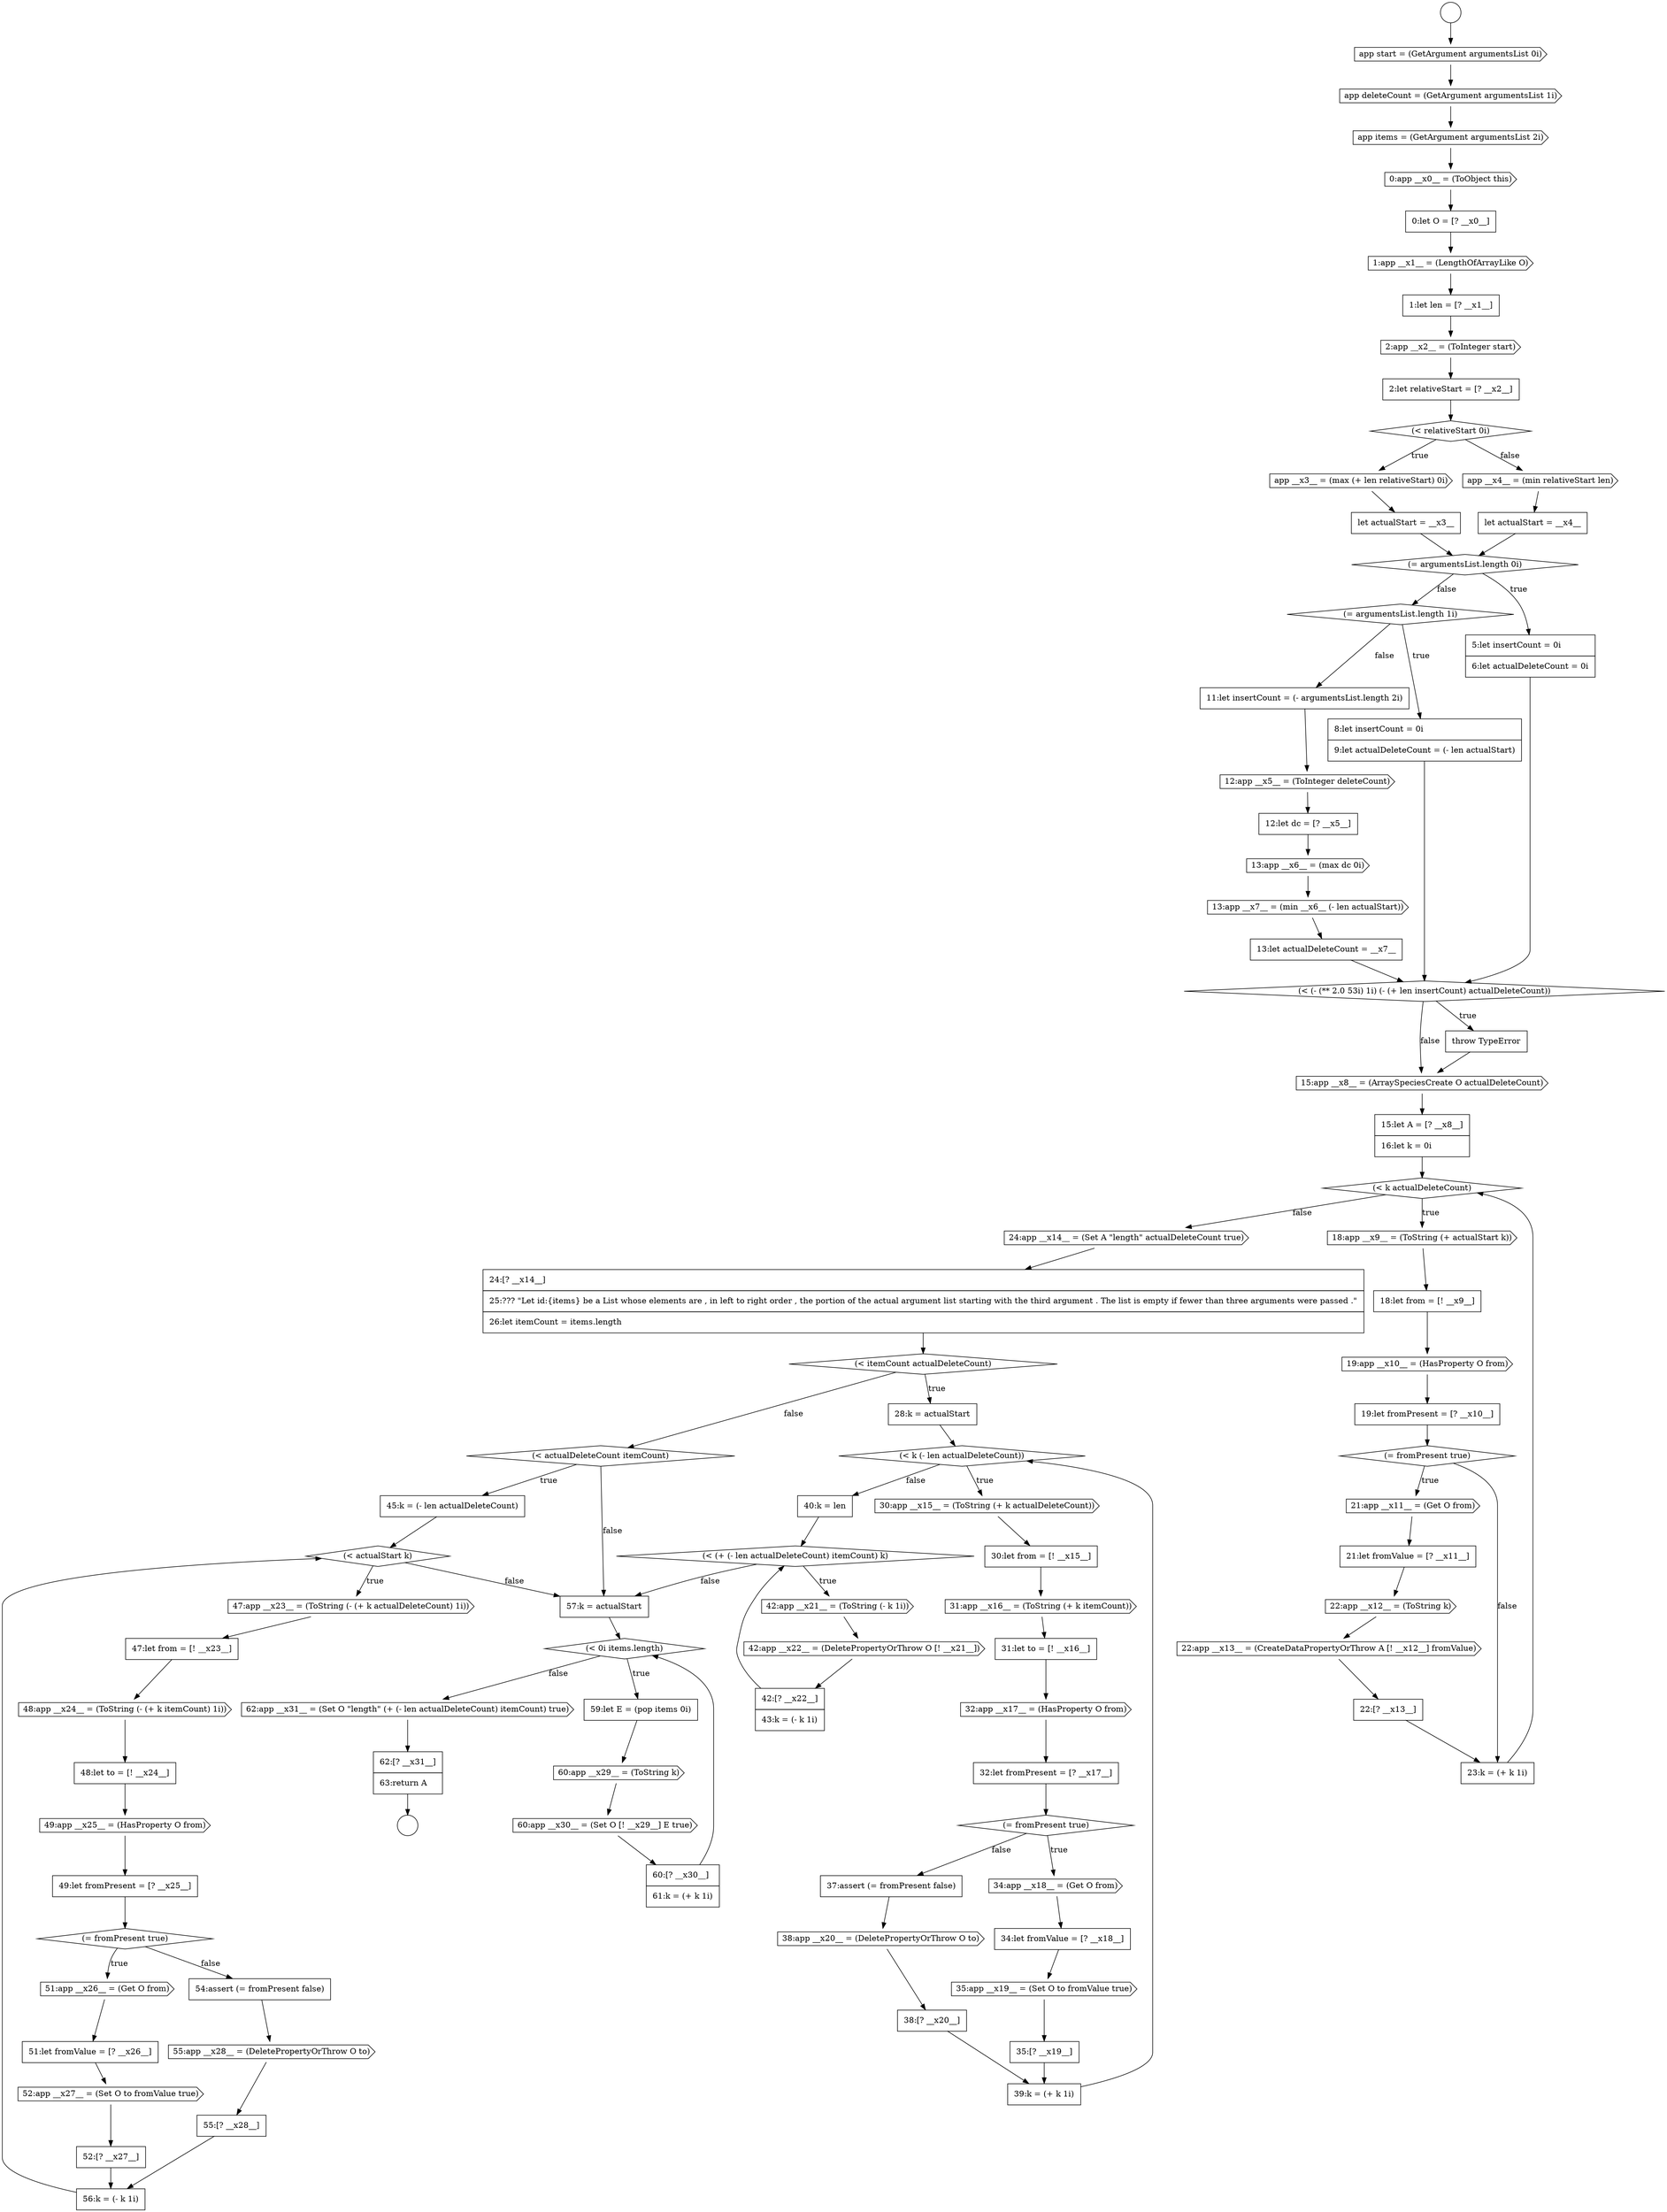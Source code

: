 digraph {
  node16623 [shape=none, margin=0, label=<<font color="black">
    <table border="0" cellborder="1" cellspacing="0" cellpadding="10">
      <tr><td align="left">62:[? __x31__]</td></tr>
      <tr><td align="left">63:return A</td></tr>
    </table>
  </font>> color="black" fillcolor="white" style=filled]
  node16560 [shape=none, margin=0, label=<<font color="black">
    <table border="0" cellborder="1" cellspacing="0" cellpadding="10">
      <tr><td align="left">15:let A = [? __x8__]</td></tr>
      <tr><td align="left">16:let k = 0i</td></tr>
    </table>
  </font>> color="black" fillcolor="white" style=filled]
  node16605 [shape=cds, label=<<font color="black">49:app __x25__ = (HasProperty O from)</font>> color="black" fillcolor="white" style=filled]
  node16553 [shape=none, margin=0, label=<<font color="black">
    <table border="0" cellborder="1" cellspacing="0" cellpadding="10">
      <tr><td align="left">12:let dc = [? __x5__]</td></tr>
    </table>
  </font>> color="black" fillcolor="white" style=filled]
  node16598 [shape=diamond, label=<<font color="black">(&lt; actualDeleteCount itemCount)</font>> color="black" fillcolor="white" style=filled]
  node16576 [shape=none, margin=0, label=<<font color="black">
    <table border="0" cellborder="1" cellspacing="0" cellpadding="10">
      <tr><td align="left">28:k = actualStart</td></tr>
    </table>
  </font>> color="black" fillcolor="white" style=filled]
  node16604 [shape=none, margin=0, label=<<font color="black">
    <table border="0" cellborder="1" cellspacing="0" cellpadding="10">
      <tr><td align="left">48:let to = [! __x24__]</td></tr>
    </table>
  </font>> color="black" fillcolor="white" style=filled]
  node16591 [shape=none, margin=0, label=<<font color="black">
    <table border="0" cellborder="1" cellspacing="0" cellpadding="10">
      <tr><td align="left">38:[? __x20__]</td></tr>
    </table>
  </font>> color="black" fillcolor="white" style=filled]
  node16533 [shape=cds, label=<<font color="black">app start = (GetArgument argumentsList 0i)</font>> color="black" fillcolor="white" style=filled]
  node16559 [shape=cds, label=<<font color="black">15:app __x8__ = (ArraySpeciesCreate O actualDeleteCount)</font>> color="black" fillcolor="white" style=filled]
  node16619 [shape=cds, label=<<font color="black">60:app __x29__ = (ToString k)</font>> color="black" fillcolor="white" style=filled]
  node16566 [shape=diamond, label=<<font color="black">(= fromPresent true)</font>> color="black" fillcolor="white" style=filled]
  node16581 [shape=none, margin=0, label=<<font color="black">
    <table border="0" cellborder="1" cellspacing="0" cellpadding="10">
      <tr><td align="left">31:let to = [! __x16__]</td></tr>
    </table>
  </font>> color="black" fillcolor="white" style=filled]
  node16587 [shape=cds, label=<<font color="black">35:app __x19__ = (Set O to fromValue true)</font>> color="black" fillcolor="white" style=filled]
  node16555 [shape=cds, label=<<font color="black">13:app __x7__ = (min __x6__ (- len actualStart))</font>> color="black" fillcolor="white" style=filled]
  node16572 [shape=none, margin=0, label=<<font color="black">
    <table border="0" cellborder="1" cellspacing="0" cellpadding="10">
      <tr><td align="left">23:k = (+ k 1i)</td></tr>
    </table>
  </font>> color="black" fillcolor="white" style=filled]
  node16613 [shape=cds, label=<<font color="black">55:app __x28__ = (DeletePropertyOrThrow O to)</font>> color="black" fillcolor="white" style=filled]
  node16552 [shape=cds, label=<<font color="black">12:app __x5__ = (ToInteger deleteCount)</font>> color="black" fillcolor="white" style=filled]
  node16609 [shape=none, margin=0, label=<<font color="black">
    <table border="0" cellborder="1" cellspacing="0" cellpadding="10">
      <tr><td align="left">51:let fromValue = [? __x26__]</td></tr>
    </table>
  </font>> color="black" fillcolor="white" style=filled]
  node16540 [shape=cds, label=<<font color="black">2:app __x2__ = (ToInteger start)</font>> color="black" fillcolor="white" style=filled]
  node16584 [shape=diamond, label=<<font color="black">(= fromPresent true)</font>> color="black" fillcolor="white" style=filled]
  node16545 [shape=cds, label=<<font color="black">app __x4__ = (min relativeStart len)</font>> color="black" fillcolor="white" style=filled]
  node16534 [shape=cds, label=<<font color="black">app deleteCount = (GetArgument argumentsList 1i)</font>> color="black" fillcolor="white" style=filled]
  node16608 [shape=cds, label=<<font color="black">51:app __x26__ = (Get O from)</font>> color="black" fillcolor="white" style=filled]
  node16544 [shape=none, margin=0, label=<<font color="black">
    <table border="0" cellborder="1" cellspacing="0" cellpadding="10">
      <tr><td align="left">let actualStart = __x3__</td></tr>
    </table>
  </font>> color="black" fillcolor="white" style=filled]
  node16562 [shape=cds, label=<<font color="black">18:app __x9__ = (ToString (+ actualStart k))</font>> color="black" fillcolor="white" style=filled]
  node16577 [shape=diamond, label=<<font color="black">(&lt; k (- len actualDeleteCount))</font>> color="black" fillcolor="white" style=filled]
  node16594 [shape=diamond, label=<<font color="black">(&lt; (+ (- len actualDeleteCount) itemCount) k)</font>> color="black" fillcolor="white" style=filled]
  node16565 [shape=none, margin=0, label=<<font color="black">
    <table border="0" cellborder="1" cellspacing="0" cellpadding="10">
      <tr><td align="left">19:let fromPresent = [? __x10__]</td></tr>
    </table>
  </font>> color="black" fillcolor="white" style=filled]
  node16592 [shape=none, margin=0, label=<<font color="black">
    <table border="0" cellborder="1" cellspacing="0" cellpadding="10">
      <tr><td align="left">39:k = (+ k 1i)</td></tr>
    </table>
  </font>> color="black" fillcolor="white" style=filled]
  node16597 [shape=none, margin=0, label=<<font color="black">
    <table border="0" cellborder="1" cellspacing="0" cellpadding="10">
      <tr><td align="left">42:[? __x22__]</td></tr>
      <tr><td align="left">43:k = (- k 1i)</td></tr>
    </table>
  </font>> color="black" fillcolor="white" style=filled]
  node16616 [shape=none, margin=0, label=<<font color="black">
    <table border="0" cellborder="1" cellspacing="0" cellpadding="10">
      <tr><td align="left">57:k = actualStart</td></tr>
    </table>
  </font>> color="black" fillcolor="white" style=filled]
  node16556 [shape=none, margin=0, label=<<font color="black">
    <table border="0" cellborder="1" cellspacing="0" cellpadding="10">
      <tr><td align="left">13:let actualDeleteCount = __x7__</td></tr>
    </table>
  </font>> color="black" fillcolor="white" style=filled]
  node16536 [shape=cds, label=<<font color="black">0:app __x0__ = (ToObject this)</font>> color="black" fillcolor="white" style=filled]
  node16569 [shape=cds, label=<<font color="black">22:app __x12__ = (ToString k)</font>> color="black" fillcolor="white" style=filled]
  node16601 [shape=cds, label=<<font color="black">47:app __x23__ = (ToString (- (+ k actualDeleteCount) 1i))</font>> color="black" fillcolor="white" style=filled]
  node16588 [shape=none, margin=0, label=<<font color="black">
    <table border="0" cellborder="1" cellspacing="0" cellpadding="10">
      <tr><td align="left">35:[? __x19__]</td></tr>
    </table>
  </font>> color="black" fillcolor="white" style=filled]
  node16620 [shape=cds, label=<<font color="black">60:app __x30__ = (Set O [! __x29__] E true)</font>> color="black" fillcolor="white" style=filled]
  node16568 [shape=none, margin=0, label=<<font color="black">
    <table border="0" cellborder="1" cellspacing="0" cellpadding="10">
      <tr><td align="left">21:let fromValue = [? __x11__]</td></tr>
    </table>
  </font>> color="black" fillcolor="white" style=filled]
  node16541 [shape=none, margin=0, label=<<font color="black">
    <table border="0" cellborder="1" cellspacing="0" cellpadding="10">
      <tr><td align="left">2:let relativeStart = [? __x2__]</td></tr>
    </table>
  </font>> color="black" fillcolor="white" style=filled]
  node16583 [shape=none, margin=0, label=<<font color="black">
    <table border="0" cellborder="1" cellspacing="0" cellpadding="10">
      <tr><td align="left">32:let fromPresent = [? __x17__]</td></tr>
    </table>
  </font>> color="black" fillcolor="white" style=filled]
  node16551 [shape=none, margin=0, label=<<font color="black">
    <table border="0" cellborder="1" cellspacing="0" cellpadding="10">
      <tr><td align="left">11:let insertCount = (- argumentsList.length 2i)</td></tr>
    </table>
  </font>> color="black" fillcolor="white" style=filled]
  node16573 [shape=cds, label=<<font color="black">24:app __x14__ = (Set A &quot;length&quot; actualDeleteCount true)</font>> color="black" fillcolor="white" style=filled]
  node16561 [shape=diamond, label=<<font color="black">(&lt; k actualDeleteCount)</font>> color="black" fillcolor="white" style=filled]
  node16548 [shape=none, margin=0, label=<<font color="black">
    <table border="0" cellborder="1" cellspacing="0" cellpadding="10">
      <tr><td align="left">5:let insertCount = 0i</td></tr>
      <tr><td align="left">6:let actualDeleteCount = 0i</td></tr>
    </table>
  </font>> color="black" fillcolor="white" style=filled]
  node16537 [shape=none, margin=0, label=<<font color="black">
    <table border="0" cellborder="1" cellspacing="0" cellpadding="10">
      <tr><td align="left">0:let O = [? __x0__]</td></tr>
    </table>
  </font>> color="black" fillcolor="white" style=filled]
  node16593 [shape=none, margin=0, label=<<font color="black">
    <table border="0" cellborder="1" cellspacing="0" cellpadding="10">
      <tr><td align="left">40:k = len</td></tr>
    </table>
  </font>> color="black" fillcolor="white" style=filled]
  node16612 [shape=none, margin=0, label=<<font color="black">
    <table border="0" cellborder="1" cellspacing="0" cellpadding="10">
      <tr><td align="left">54:assert (= fromPresent false)</td></tr>
    </table>
  </font>> color="black" fillcolor="white" style=filled]
  node16580 [shape=cds, label=<<font color="black">31:app __x16__ = (ToString (+ k itemCount))</font>> color="black" fillcolor="white" style=filled]
  node16615 [shape=none, margin=0, label=<<font color="black">
    <table border="0" cellborder="1" cellspacing="0" cellpadding="10">
      <tr><td align="left">56:k = (- k 1i)</td></tr>
    </table>
  </font>> color="black" fillcolor="white" style=filled]
  node16617 [shape=diamond, label=<<font color="black">(&lt; 0i items.length)</font>> color="black" fillcolor="white" style=filled]
  node16532 [shape=circle label=" " color="black" fillcolor="white" style=filled]
  node16542 [shape=diamond, label=<<font color="black">(&lt; relativeStart 0i)</font>> color="black" fillcolor="white" style=filled]
  node16600 [shape=diamond, label=<<font color="black">(&lt; actualStart k)</font>> color="black" fillcolor="white" style=filled]
  node16535 [shape=cds, label=<<font color="black">app items = (GetArgument argumentsList 2i)</font>> color="black" fillcolor="white" style=filled]
  node16570 [shape=cds, label=<<font color="black">22:app __x13__ = (CreateDataPropertyOrThrow A [! __x12__] fromValue)</font>> color="black" fillcolor="white" style=filled]
  node16602 [shape=none, margin=0, label=<<font color="black">
    <table border="0" cellborder="1" cellspacing="0" cellpadding="10">
      <tr><td align="left">47:let from = [! __x23__]</td></tr>
    </table>
  </font>> color="black" fillcolor="white" style=filled]
  node16585 [shape=cds, label=<<font color="black">34:app __x18__ = (Get O from)</font>> color="black" fillcolor="white" style=filled]
  node16557 [shape=diamond, label=<<font color="black">(&lt; (- (** 2.0 53i) 1i) (- (+ len insertCount) actualDeleteCount))</font>> color="black" fillcolor="white" style=filled]
  node16567 [shape=cds, label=<<font color="black">21:app __x11__ = (Get O from)</font>> color="black" fillcolor="white" style=filled]
  node16538 [shape=cds, label=<<font color="black">1:app __x1__ = (LengthOfArrayLike O)</font>> color="black" fillcolor="white" style=filled]
  node16599 [shape=none, margin=0, label=<<font color="black">
    <table border="0" cellborder="1" cellspacing="0" cellpadding="10">
      <tr><td align="left">45:k = (- len actualDeleteCount)</td></tr>
    </table>
  </font>> color="black" fillcolor="white" style=filled]
  node16596 [shape=cds, label=<<font color="black">42:app __x22__ = (DeletePropertyOrThrow O [! __x21__])</font>> color="black" fillcolor="white" style=filled]
  node16574 [shape=none, margin=0, label=<<font color="black">
    <table border="0" cellborder="1" cellspacing="0" cellpadding="10">
      <tr><td align="left">24:[? __x14__]</td></tr>
      <tr><td align="left">25:??? &quot;Let id:{items} be a List whose elements are , in left to right order , the portion of the actual argument list starting with the third argument . The list is empty if fewer than three arguments were passed .&quot;</td></tr>
      <tr><td align="left">26:let itemCount = items.length</td></tr>
    </table>
  </font>> color="black" fillcolor="white" style=filled]
  node16611 [shape=none, margin=0, label=<<font color="black">
    <table border="0" cellborder="1" cellspacing="0" cellpadding="10">
      <tr><td align="left">52:[? __x27__]</td></tr>
    </table>
  </font>> color="black" fillcolor="white" style=filled]
  node16589 [shape=none, margin=0, label=<<font color="black">
    <table border="0" cellborder="1" cellspacing="0" cellpadding="10">
      <tr><td align="left">37:assert (= fromPresent false)</td></tr>
    </table>
  </font>> color="black" fillcolor="white" style=filled]
  node16606 [shape=none, margin=0, label=<<font color="black">
    <table border="0" cellborder="1" cellspacing="0" cellpadding="10">
      <tr><td align="left">49:let fromPresent = [? __x25__]</td></tr>
    </table>
  </font>> color="black" fillcolor="white" style=filled]
  node16621 [shape=none, margin=0, label=<<font color="black">
    <table border="0" cellborder="1" cellspacing="0" cellpadding="10">
      <tr><td align="left">60:[? __x30__]</td></tr>
      <tr><td align="left">61:k = (+ k 1i)</td></tr>
    </table>
  </font>> color="black" fillcolor="white" style=filled]
  node16564 [shape=cds, label=<<font color="black">19:app __x10__ = (HasProperty O from)</font>> color="black" fillcolor="white" style=filled]
  node16579 [shape=none, margin=0, label=<<font color="black">
    <table border="0" cellborder="1" cellspacing="0" cellpadding="10">
      <tr><td align="left">30:let from = [! __x15__]</td></tr>
    </table>
  </font>> color="black" fillcolor="white" style=filled]
  node16547 [shape=diamond, label=<<font color="black">(= argumentsList.length 0i)</font>> color="black" fillcolor="white" style=filled]
  node16607 [shape=diamond, label=<<font color="black">(= fromPresent true)</font>> color="black" fillcolor="white" style=filled]
  node16582 [shape=cds, label=<<font color="black">32:app __x17__ = (HasProperty O from)</font>> color="black" fillcolor="white" style=filled]
  node16618 [shape=none, margin=0, label=<<font color="black">
    <table border="0" cellborder="1" cellspacing="0" cellpadding="10">
      <tr><td align="left">59:let E = (pop items 0i)</td></tr>
    </table>
  </font>> color="black" fillcolor="white" style=filled]
  node16550 [shape=none, margin=0, label=<<font color="black">
    <table border="0" cellborder="1" cellspacing="0" cellpadding="10">
      <tr><td align="left">8:let insertCount = 0i</td></tr>
      <tr><td align="left">9:let actualDeleteCount = (- len actualStart)</td></tr>
    </table>
  </font>> color="black" fillcolor="white" style=filled]
  node16531 [shape=circle label=" " color="black" fillcolor="white" style=filled]
  node16575 [shape=diamond, label=<<font color="black">(&lt; itemCount actualDeleteCount)</font>> color="black" fillcolor="white" style=filled]
  node16603 [shape=cds, label=<<font color="black">48:app __x24__ = (ToString (- (+ k itemCount) 1i))</font>> color="black" fillcolor="white" style=filled]
  node16586 [shape=none, margin=0, label=<<font color="black">
    <table border="0" cellborder="1" cellspacing="0" cellpadding="10">
      <tr><td align="left">34:let fromValue = [? __x18__]</td></tr>
    </table>
  </font>> color="black" fillcolor="white" style=filled]
  node16614 [shape=none, margin=0, label=<<font color="black">
    <table border="0" cellborder="1" cellspacing="0" cellpadding="10">
      <tr><td align="left">55:[? __x28__]</td></tr>
    </table>
  </font>> color="black" fillcolor="white" style=filled]
  node16554 [shape=cds, label=<<font color="black">13:app __x6__ = (max dc 0i)</font>> color="black" fillcolor="white" style=filled]
  node16571 [shape=none, margin=0, label=<<font color="black">
    <table border="0" cellborder="1" cellspacing="0" cellpadding="10">
      <tr><td align="left">22:[? __x13__]</td></tr>
    </table>
  </font>> color="black" fillcolor="white" style=filled]
  node16590 [shape=cds, label=<<font color="black">38:app __x20__ = (DeletePropertyOrThrow O to)</font>> color="black" fillcolor="white" style=filled]
  node16610 [shape=cds, label=<<font color="black">52:app __x27__ = (Set O to fromValue true)</font>> color="black" fillcolor="white" style=filled]
  node16558 [shape=none, margin=0, label=<<font color="black">
    <table border="0" cellborder="1" cellspacing="0" cellpadding="10">
      <tr><td align="left">throw TypeError</td></tr>
    </table>
  </font>> color="black" fillcolor="white" style=filled]
  node16539 [shape=none, margin=0, label=<<font color="black">
    <table border="0" cellborder="1" cellspacing="0" cellpadding="10">
      <tr><td align="left">1:let len = [? __x1__]</td></tr>
    </table>
  </font>> color="black" fillcolor="white" style=filled]
  node16578 [shape=cds, label=<<font color="black">30:app __x15__ = (ToString (+ k actualDeleteCount))</font>> color="black" fillcolor="white" style=filled]
  node16595 [shape=cds, label=<<font color="black">42:app __x21__ = (ToString (- k 1i))</font>> color="black" fillcolor="white" style=filled]
  node16622 [shape=cds, label=<<font color="black">62:app __x31__ = (Set O &quot;length&quot; (+ (- len actualDeleteCount) itemCount) true)</font>> color="black" fillcolor="white" style=filled]
  node16563 [shape=none, margin=0, label=<<font color="black">
    <table border="0" cellborder="1" cellspacing="0" cellpadding="10">
      <tr><td align="left">18:let from = [! __x9__]</td></tr>
    </table>
  </font>> color="black" fillcolor="white" style=filled]
  node16546 [shape=none, margin=0, label=<<font color="black">
    <table border="0" cellborder="1" cellspacing="0" cellpadding="10">
      <tr><td align="left">let actualStart = __x4__</td></tr>
    </table>
  </font>> color="black" fillcolor="white" style=filled]
  node16549 [shape=diamond, label=<<font color="black">(= argumentsList.length 1i)</font>> color="black" fillcolor="white" style=filled]
  node16543 [shape=cds, label=<<font color="black">app __x3__ = (max (+ len relativeStart) 0i)</font>> color="black" fillcolor="white" style=filled]
  node16570 -> node16571 [ color="black"]
  node16610 -> node16611 [ color="black"]
  node16586 -> node16587 [ color="black"]
  node16553 -> node16554 [ color="black"]
  node16580 -> node16581 [ color="black"]
  node16613 -> node16614 [ color="black"]
  node16542 -> node16543 [label=<<font color="black">true</font>> color="black"]
  node16542 -> node16545 [label=<<font color="black">false</font>> color="black"]
  node16561 -> node16562 [label=<<font color="black">true</font>> color="black"]
  node16561 -> node16573 [label=<<font color="black">false</font>> color="black"]
  node16569 -> node16570 [ color="black"]
  node16607 -> node16608 [label=<<font color="black">true</font>> color="black"]
  node16607 -> node16612 [label=<<font color="black">false</font>> color="black"]
  node16548 -> node16557 [ color="black"]
  node16598 -> node16599 [label=<<font color="black">true</font>> color="black"]
  node16598 -> node16616 [label=<<font color="black">false</font>> color="black"]
  node16563 -> node16564 [ color="black"]
  node16550 -> node16557 [ color="black"]
  node16621 -> node16617 [ color="black"]
  node16552 -> node16553 [ color="black"]
  node16537 -> node16538 [ color="black"]
  node16531 -> node16533 [ color="black"]
  node16596 -> node16597 [ color="black"]
  node16536 -> node16537 [ color="black"]
  node16545 -> node16546 [ color="black"]
  node16590 -> node16591 [ color="black"]
  node16592 -> node16577 [ color="black"]
  node16541 -> node16542 [ color="black"]
  node16612 -> node16613 [ color="black"]
  node16601 -> node16602 [ color="black"]
  node16562 -> node16563 [ color="black"]
  node16609 -> node16610 [ color="black"]
  node16614 -> node16615 [ color="black"]
  node16615 -> node16600 [ color="black"]
  node16577 -> node16578 [label=<<font color="black">true</font>> color="black"]
  node16577 -> node16593 [label=<<font color="black">false</font>> color="black"]
  node16568 -> node16569 [ color="black"]
  node16611 -> node16615 [ color="black"]
  node16578 -> node16579 [ color="black"]
  node16538 -> node16539 [ color="black"]
  node16534 -> node16535 [ color="black"]
  node16606 -> node16607 [ color="black"]
  node16557 -> node16558 [label=<<font color="black">true</font>> color="black"]
  node16557 -> node16559 [label=<<font color="black">false</font>> color="black"]
  node16584 -> node16585 [label=<<font color="black">true</font>> color="black"]
  node16584 -> node16589 [label=<<font color="black">false</font>> color="black"]
  node16572 -> node16561 [ color="black"]
  node16604 -> node16605 [ color="black"]
  node16571 -> node16572 [ color="black"]
  node16543 -> node16544 [ color="black"]
  node16619 -> node16620 [ color="black"]
  node16573 -> node16574 [ color="black"]
  node16556 -> node16557 [ color="black"]
  node16617 -> node16618 [label=<<font color="black">true</font>> color="black"]
  node16617 -> node16622 [label=<<font color="black">false</font>> color="black"]
  node16546 -> node16547 [ color="black"]
  node16558 -> node16559 [ color="black"]
  node16591 -> node16592 [ color="black"]
  node16547 -> node16548 [label=<<font color="black">true</font>> color="black"]
  node16547 -> node16549 [label=<<font color="black">false</font>> color="black"]
  node16585 -> node16586 [ color="black"]
  node16575 -> node16576 [label=<<font color="black">true</font>> color="black"]
  node16575 -> node16598 [label=<<font color="black">false</font>> color="black"]
  node16608 -> node16609 [ color="black"]
  node16576 -> node16577 [ color="black"]
  node16593 -> node16594 [ color="black"]
  node16579 -> node16580 [ color="black"]
  node16616 -> node16617 [ color="black"]
  node16603 -> node16604 [ color="black"]
  node16533 -> node16534 [ color="black"]
  node16600 -> node16601 [label=<<font color="black">true</font>> color="black"]
  node16600 -> node16616 [label=<<font color="black">false</font>> color="black"]
  node16549 -> node16550 [label=<<font color="black">true</font>> color="black"]
  node16549 -> node16551 [label=<<font color="black">false</font>> color="black"]
  node16535 -> node16536 [ color="black"]
  node16574 -> node16575 [ color="black"]
  node16588 -> node16592 [ color="black"]
  node16623 -> node16532 [ color="black"]
  node16551 -> node16552 [ color="black"]
  node16565 -> node16566 [ color="black"]
  node16589 -> node16590 [ color="black"]
  node16554 -> node16555 [ color="black"]
  node16567 -> node16568 [ color="black"]
  node16555 -> node16556 [ color="black"]
  node16564 -> node16565 [ color="black"]
  node16587 -> node16588 [ color="black"]
  node16618 -> node16619 [ color="black"]
  node16605 -> node16606 [ color="black"]
  node16559 -> node16560 [ color="black"]
  node16620 -> node16621 [ color="black"]
  node16560 -> node16561 [ color="black"]
  node16599 -> node16600 [ color="black"]
  node16602 -> node16603 [ color="black"]
  node16622 -> node16623 [ color="black"]
  node16581 -> node16582 [ color="black"]
  node16540 -> node16541 [ color="black"]
  node16595 -> node16596 [ color="black"]
  node16583 -> node16584 [ color="black"]
  node16539 -> node16540 [ color="black"]
  node16544 -> node16547 [ color="black"]
  node16566 -> node16567 [label=<<font color="black">true</font>> color="black"]
  node16566 -> node16572 [label=<<font color="black">false</font>> color="black"]
  node16594 -> node16595 [label=<<font color="black">true</font>> color="black"]
  node16594 -> node16616 [label=<<font color="black">false</font>> color="black"]
  node16597 -> node16594 [ color="black"]
  node16582 -> node16583 [ color="black"]
}
